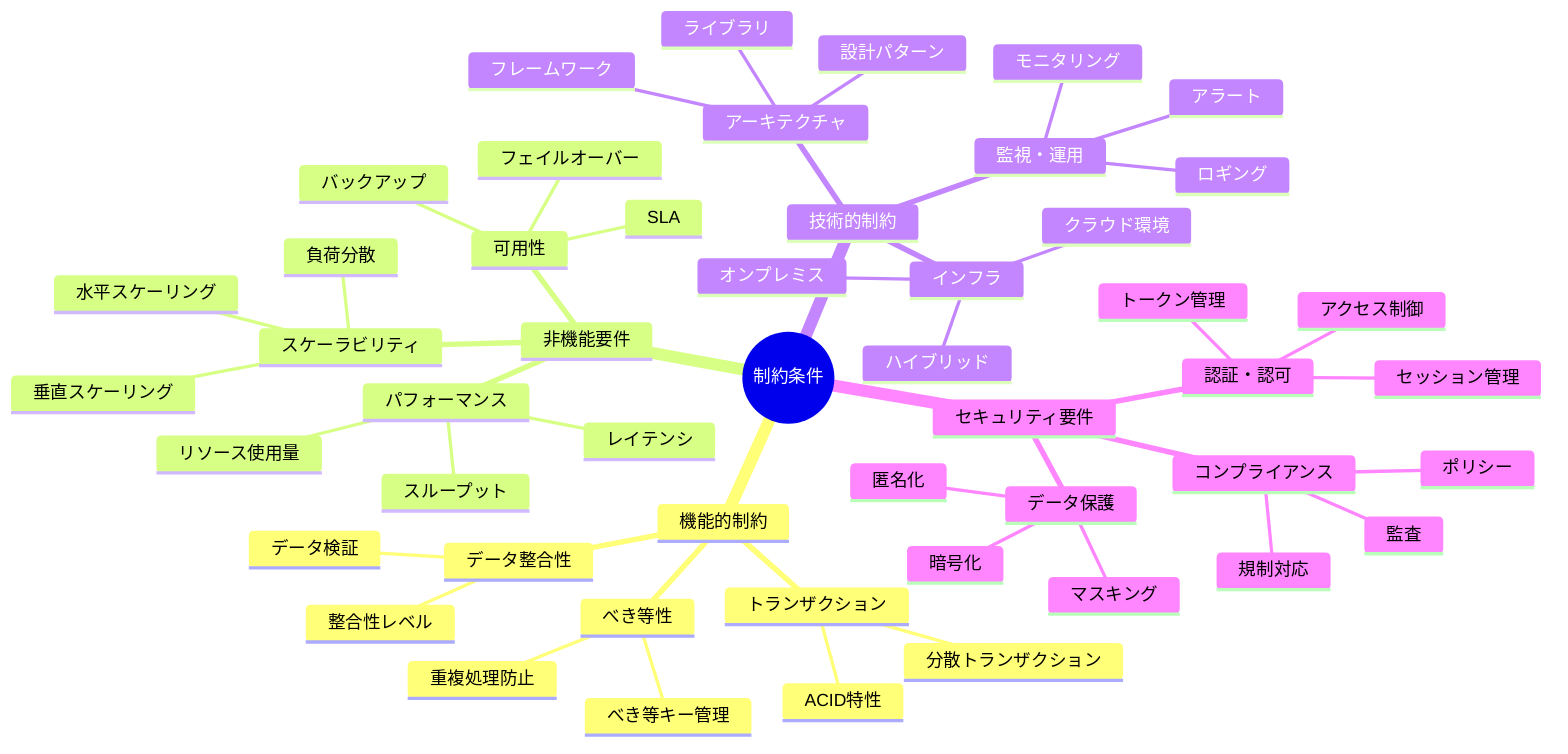 mindmap
  root((制約条件))
    機能的制約
      べき等性
        重複処理防止
        べき等キー管理
      トランザクション
        ACID特性
        分散トランザクション
      データ整合性
        整合性レベル
        データ検証
    非機能要件
      パフォーマンス
        レイテンシ
        スループット
        リソース使用量
      可用性
        SLA
        フェイルオーバー
        バックアップ
      スケーラビリティ
        水平スケーリング
        垂直スケーリング
        負荷分散
    技術的制約
      アーキテクチャ
        設計パターン
        フレームワーク
        ライブラリ
      インフラ
        クラウド環境
        オンプレミス
        ハイブリッド
      監視・運用
        ロギング
        モニタリング
        アラート
    セキュリティ要件
      認証・認可
        アクセス制御
        トークン管理
        セッション管理
      データ保護
        暗号化
        匿名化
        マスキング
      コンプライアンス
        監査
        規制対応
        ポリシー